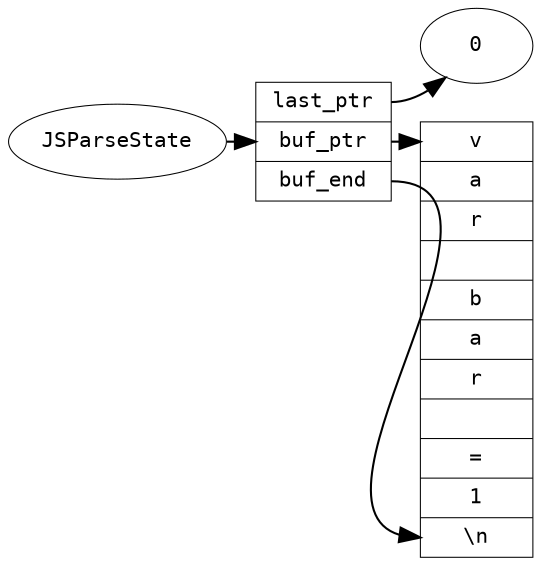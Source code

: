 digraph {
	compound=true
	fontname="Inconsolata, Consolas"
	fontsize=10
	margin="0,0"
	ranksep=0.2
	penwidth=0.5
	graph [
		rankdir = "LR"
	];
	node [fontname="Inconsolata, Consolas", fontsize=10, penwidth=0.5]
	edge [fontname="Inconsolata, Consolas", fontsize=10]

    JSParseState [label="JSParseState"];

    parseState [
        label="<f0> last_ptr|<f1> buf_ptr|<f2>buf_end",
        shape="record"
    ];
    "JSParseState" -> parseState;
    		
    atom_array [
    label="<f0> v| <f1> a| <f2> r| <f3>  | <f4> b| <f5> a| <f6> r| <f7> |<f8> =|<f9>1|<f10>\\n", 
    shape="record"
    ];

    "parseState":f0->"0";
    "parseState":f1->"atom_array":f0;
    "parseState":f2->"atom_array":f10;  
      
    edge [arrowhead=vee]
}